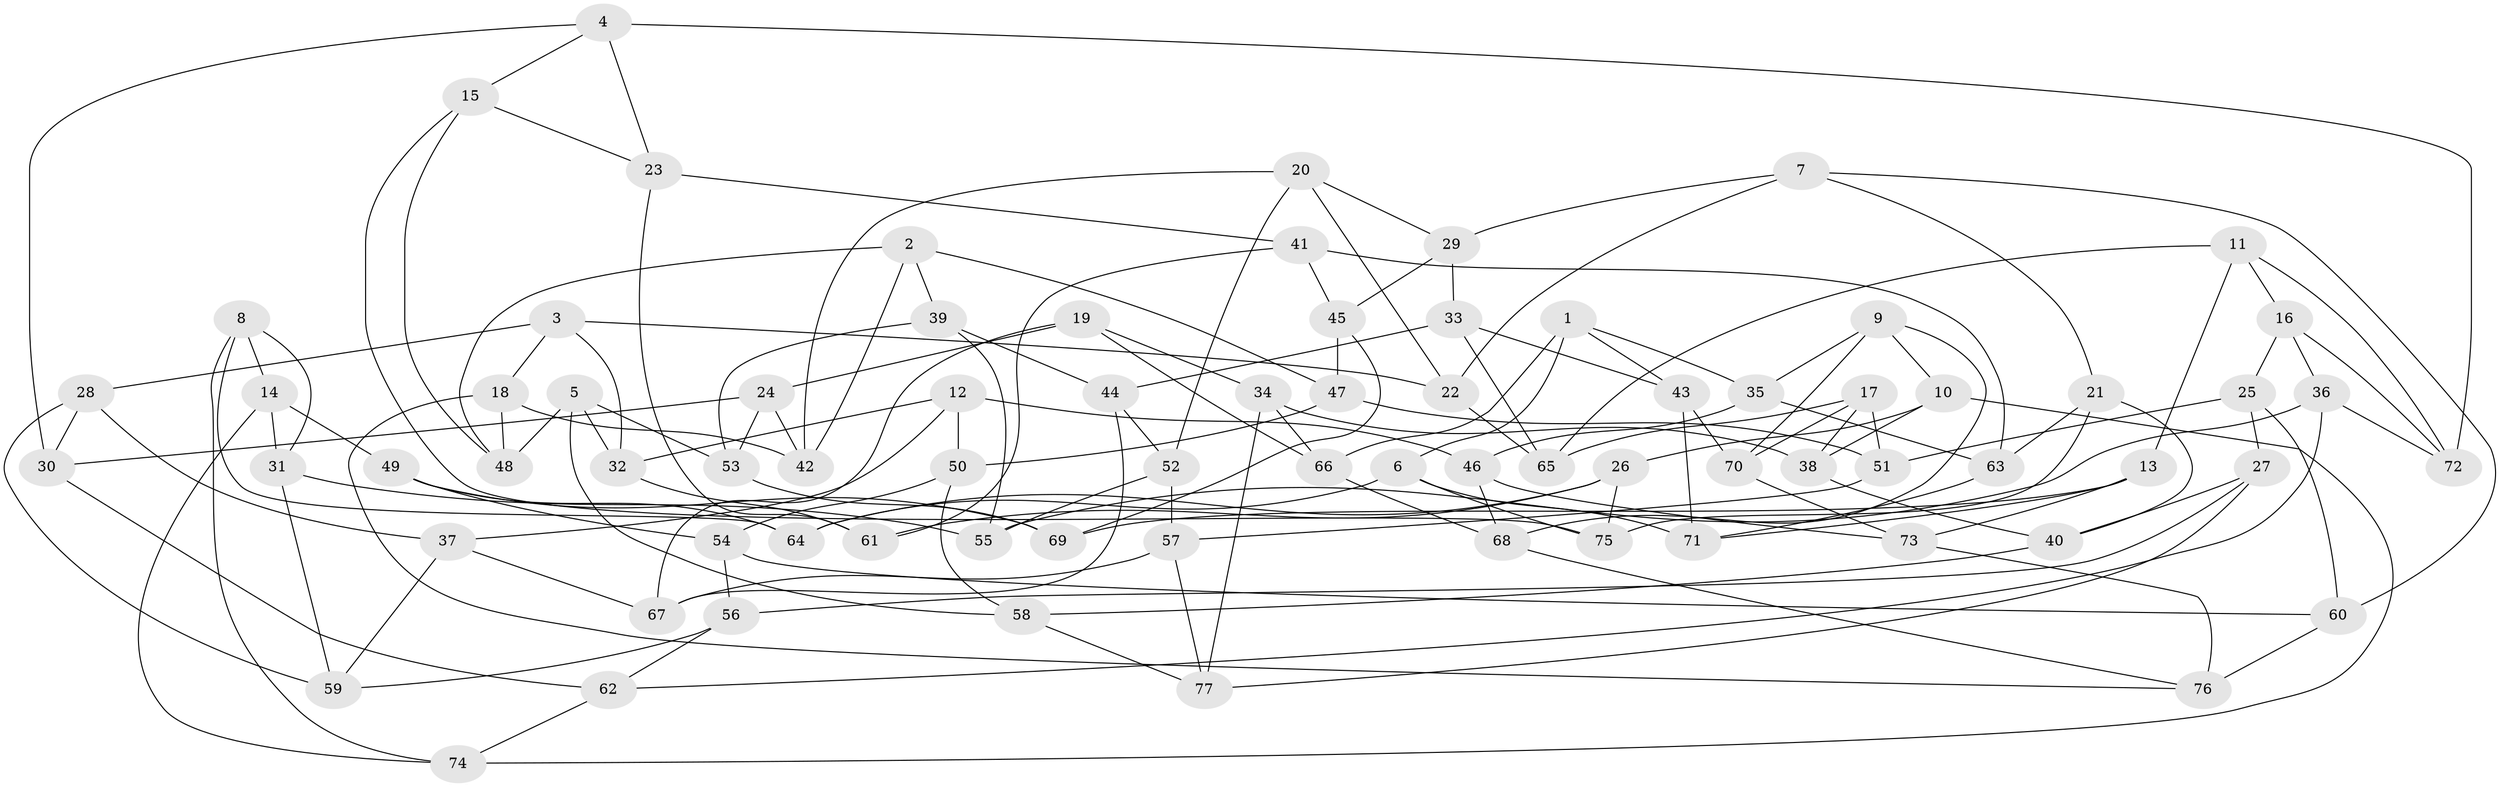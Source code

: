 // coarse degree distribution, {6: 0.44680851063829785, 4: 0.3404255319148936, 5: 0.1702127659574468, 3: 0.0425531914893617}
// Generated by graph-tools (version 1.1) at 2025/52/02/27/25 19:52:30]
// undirected, 77 vertices, 154 edges
graph export_dot {
graph [start="1"]
  node [color=gray90,style=filled];
  1;
  2;
  3;
  4;
  5;
  6;
  7;
  8;
  9;
  10;
  11;
  12;
  13;
  14;
  15;
  16;
  17;
  18;
  19;
  20;
  21;
  22;
  23;
  24;
  25;
  26;
  27;
  28;
  29;
  30;
  31;
  32;
  33;
  34;
  35;
  36;
  37;
  38;
  39;
  40;
  41;
  42;
  43;
  44;
  45;
  46;
  47;
  48;
  49;
  50;
  51;
  52;
  53;
  54;
  55;
  56;
  57;
  58;
  59;
  60;
  61;
  62;
  63;
  64;
  65;
  66;
  67;
  68;
  69;
  70;
  71;
  72;
  73;
  74;
  75;
  76;
  77;
  1 -- 35;
  1 -- 66;
  1 -- 6;
  1 -- 43;
  2 -- 47;
  2 -- 42;
  2 -- 48;
  2 -- 39;
  3 -- 22;
  3 -- 28;
  3 -- 18;
  3 -- 32;
  4 -- 72;
  4 -- 23;
  4 -- 15;
  4 -- 30;
  5 -- 58;
  5 -- 32;
  5 -- 48;
  5 -- 53;
  6 -- 75;
  6 -- 64;
  6 -- 71;
  7 -- 29;
  7 -- 22;
  7 -- 21;
  7 -- 60;
  8 -- 74;
  8 -- 31;
  8 -- 14;
  8 -- 64;
  9 -- 68;
  9 -- 35;
  9 -- 10;
  9 -- 70;
  10 -- 38;
  10 -- 26;
  10 -- 74;
  11 -- 13;
  11 -- 72;
  11 -- 65;
  11 -- 16;
  12 -- 32;
  12 -- 46;
  12 -- 37;
  12 -- 50;
  13 -- 69;
  13 -- 73;
  13 -- 71;
  14 -- 74;
  14 -- 31;
  14 -- 49;
  15 -- 23;
  15 -- 75;
  15 -- 48;
  16 -- 72;
  16 -- 36;
  16 -- 25;
  17 -- 65;
  17 -- 38;
  17 -- 70;
  17 -- 51;
  18 -- 48;
  18 -- 76;
  18 -- 42;
  19 -- 24;
  19 -- 34;
  19 -- 66;
  19 -- 67;
  20 -- 52;
  20 -- 42;
  20 -- 22;
  20 -- 29;
  21 -- 40;
  21 -- 63;
  21 -- 75;
  22 -- 65;
  23 -- 61;
  23 -- 41;
  24 -- 30;
  24 -- 53;
  24 -- 42;
  25 -- 60;
  25 -- 51;
  25 -- 27;
  26 -- 61;
  26 -- 75;
  26 -- 64;
  27 -- 77;
  27 -- 40;
  27 -- 56;
  28 -- 59;
  28 -- 30;
  28 -- 37;
  29 -- 33;
  29 -- 45;
  30 -- 62;
  31 -- 55;
  31 -- 59;
  32 -- 61;
  33 -- 44;
  33 -- 65;
  33 -- 43;
  34 -- 77;
  34 -- 66;
  34 -- 38;
  35 -- 46;
  35 -- 63;
  36 -- 72;
  36 -- 62;
  36 -- 55;
  37 -- 59;
  37 -- 67;
  38 -- 40;
  39 -- 55;
  39 -- 53;
  39 -- 44;
  40 -- 58;
  41 -- 63;
  41 -- 45;
  41 -- 61;
  43 -- 71;
  43 -- 70;
  44 -- 67;
  44 -- 52;
  45 -- 47;
  45 -- 69;
  46 -- 73;
  46 -- 68;
  47 -- 51;
  47 -- 50;
  49 -- 54;
  49 -- 69;
  49 -- 64;
  50 -- 54;
  50 -- 58;
  51 -- 57;
  52 -- 57;
  52 -- 55;
  53 -- 69;
  54 -- 60;
  54 -- 56;
  56 -- 62;
  56 -- 59;
  57 -- 77;
  57 -- 67;
  58 -- 77;
  60 -- 76;
  62 -- 74;
  63 -- 71;
  66 -- 68;
  68 -- 76;
  70 -- 73;
  73 -- 76;
}
